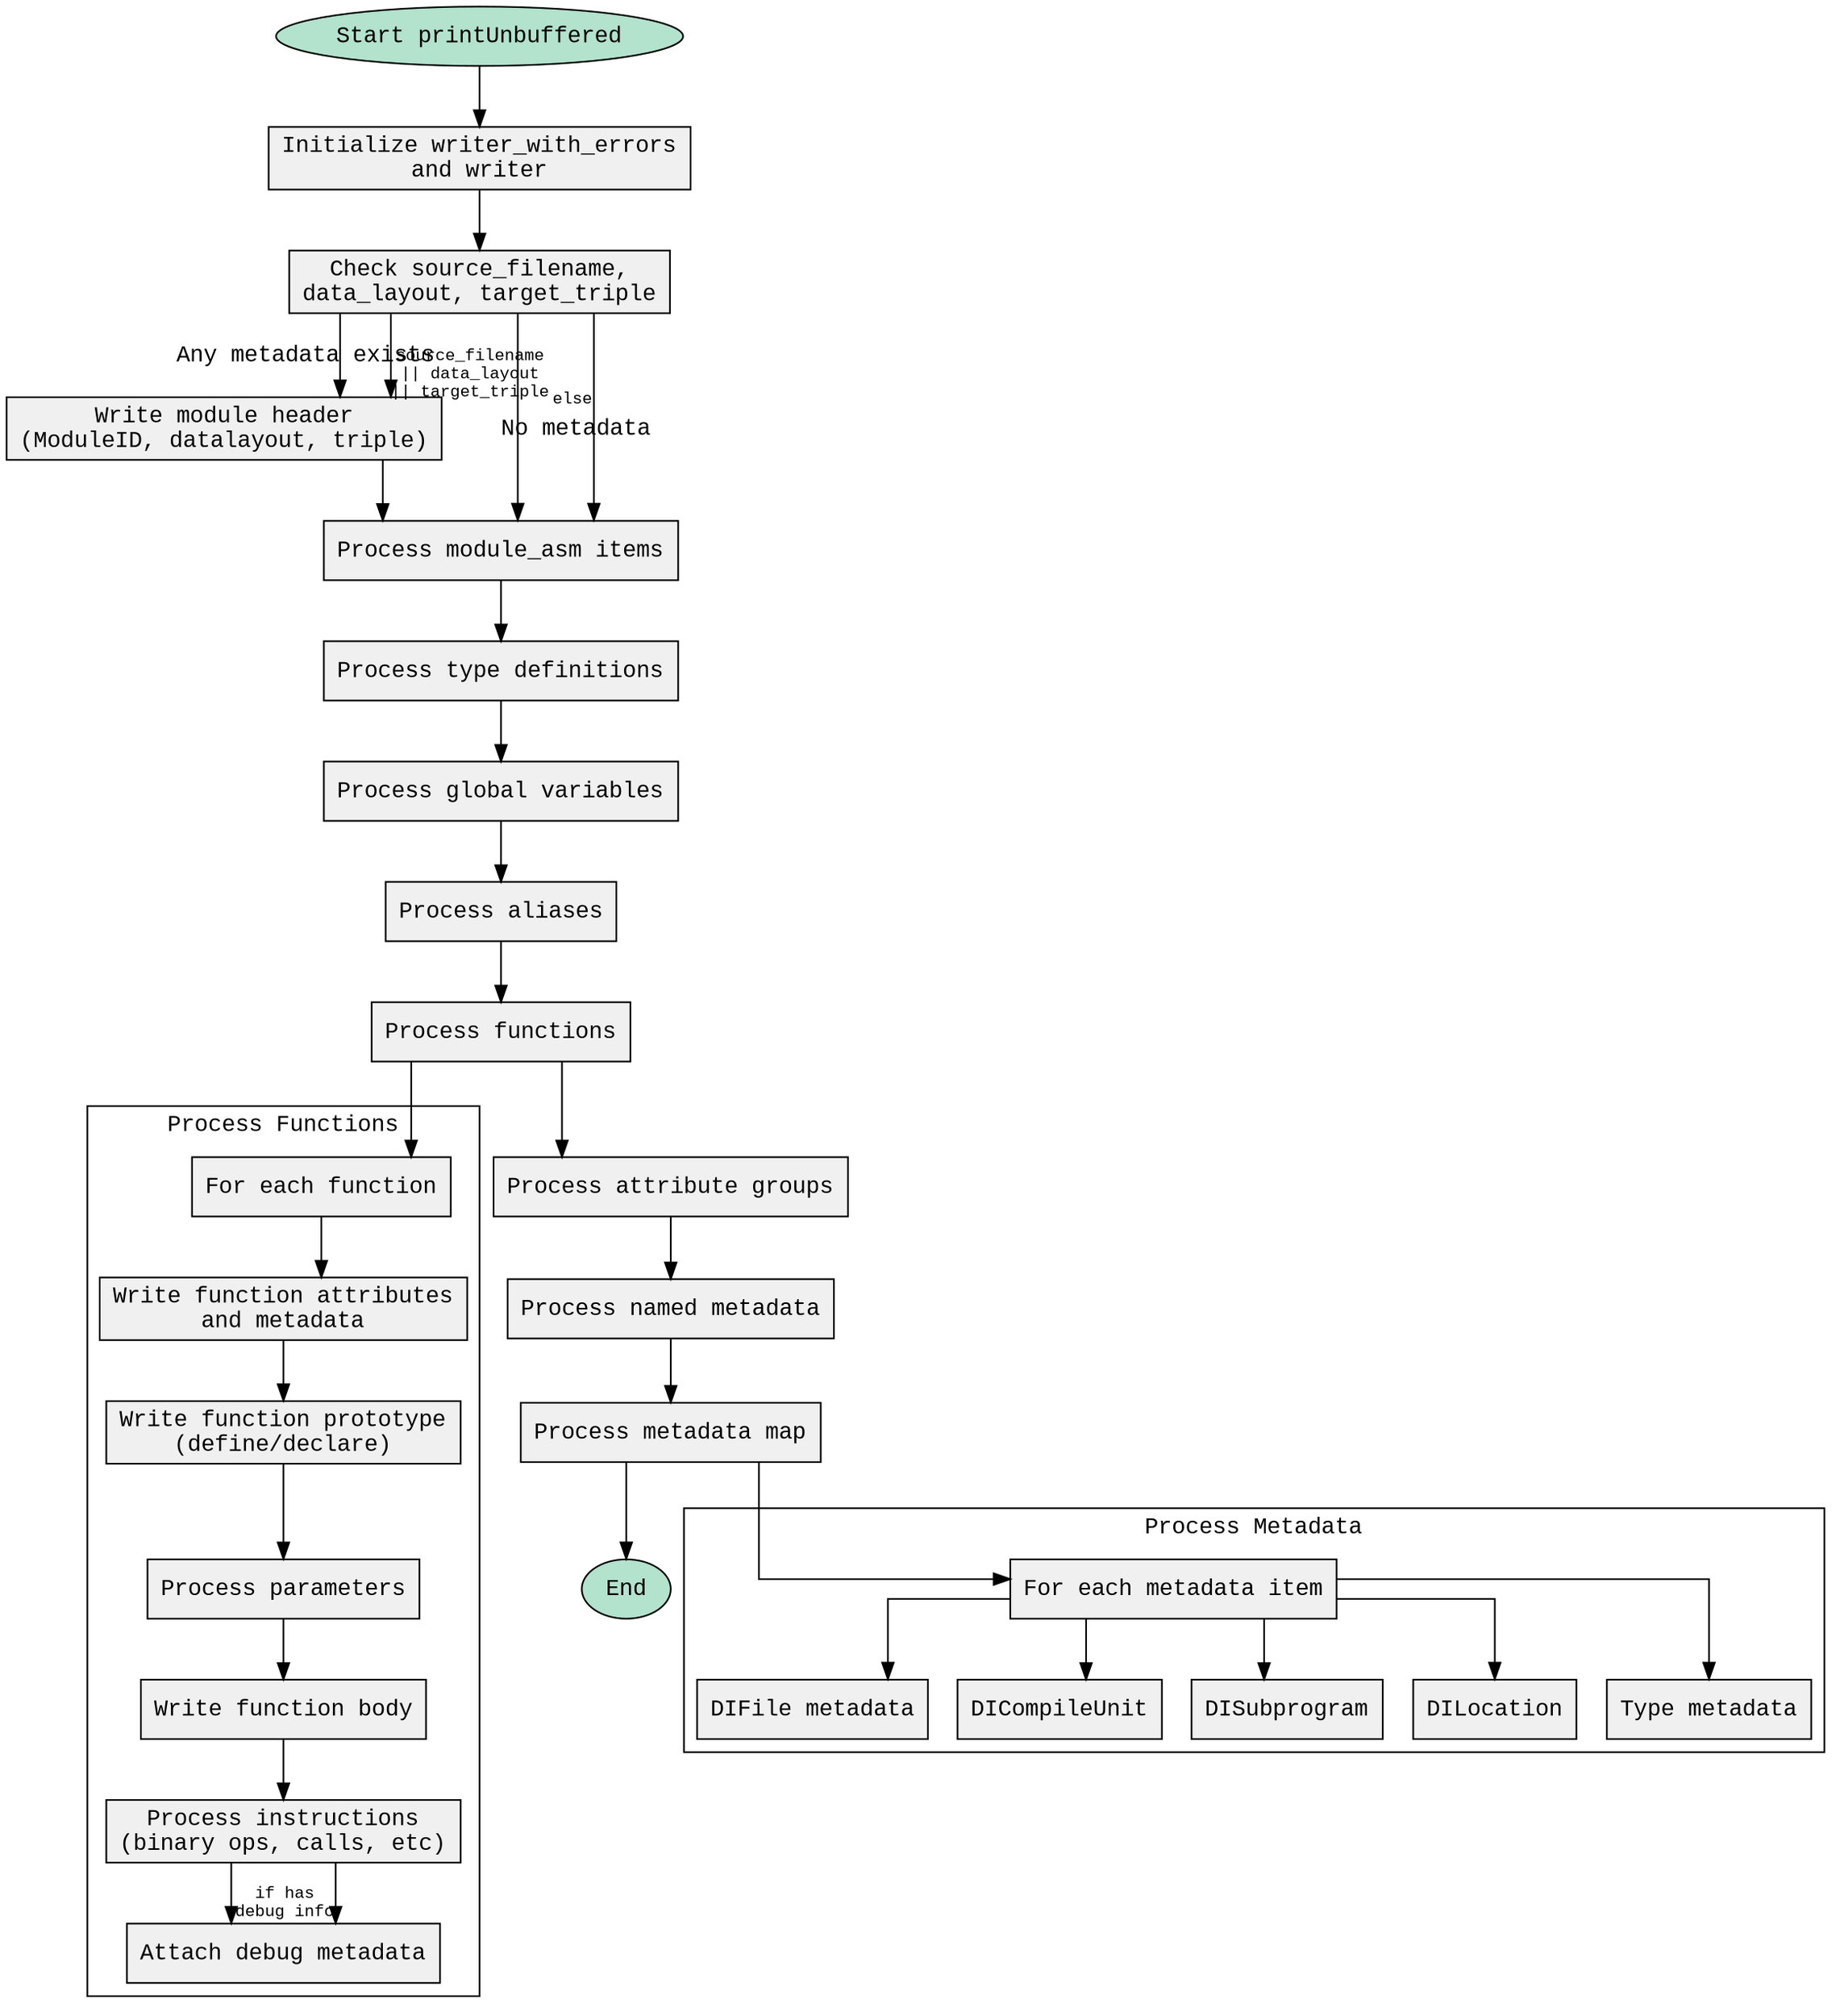 
digraph printUnbuffered_flowchart {
    graph [rankdir=TB, fontname="Courier New", splines=ortho];
    node [shape=rectangle, fontname="Courier New", style=filled, fillcolor="#f0f0f0"];
    edge [fontname="Courier New"];

    start [label="Start printUnbuffered", shape=ellipse, fillcolor="#b3e2cd"];
    init_writer [label="Initialize writer_with_errors\nand writer"];
    check_metadata [label="Check source_filename,\ndata_layout, target_triple"];
    write_header [label="Write module header\n(ModuleID, datalayout, triple)"];
    module_asm [label="Process module_asm items"];
    process_types [label="Process type definitions"];
    process_vars [label="Process global variables"];
    process_aliases [label="Process aliases"];
    process_funcs [label="Process functions"];
    attribute_groups [label="Process attribute groups"];
    metadata_named [label="Process named metadata"];
    metadata_map [label="Process metadata map"];
    end [label="End", shape=ellipse, fillcolor="#b3e2cd"];

    // 主要流程顺序
    start -> init_writer -> check_metadata;
    check_metadata -> write_header [label="Any metadata exists"];
    check_metadata -> module_asm [label="No metadata"];

    write_header -> module_asm;
    module_asm -> process_types;
    process_types -> process_vars;
    process_vars -> process_aliases;
    process_aliases -> process_funcs;
    process_funcs -> attribute_groups;
    attribute_groups -> metadata_named;
    metadata_named -> metadata_map -> end;

    // 函数处理子流程
    subgraph cluster_functions {
        label="Process Functions";
        func_start [label="For each function"];
        func_metadata [label="Write function attributes\nand metadata"];
        write_prototype [label="Write function prototype\n(define/declare)"];
        process_params [label="Process parameters"];
        write_body [label="Write function body"];
        process_instructions [label="Process instructions\n(binary ops, calls, etc)"];
        write_metadata [label="Attach debug metadata"];

        func_start -> func_metadata -> write_prototype -> process_params;
        process_params -> write_body -> process_instructions -> write_metadata;
    }

    process_funcs -> func_start [lhead=cluster_functions];

    // 元数据处理子流程
    subgraph cluster_metadata {
        label="Process Metadata";
        md_start [label="For each metadata item"];
        md_file [label="DIFile metadata"];
        md_compile_unit [label="DICompileUnit"];
        md_subprogram [label="DISubprogram"];
        md_location [label="DILocation"];
        md_types [label="Type metadata"];

        md_start -> {md_file, md_compile_unit, md_subprogram, md_location, md_types};
    }

    metadata_map -> md_start [lhead=cluster_metadata];

    // 条件判断示例
    check_metadata -> write_header [xlabel="source_filename\n|| data_layout\n|| target_triple", fontsize=10];
    check_metadata -> module_asm [xlabel="else", fontsize=10];
    process_instructions -> write_metadata [xlabel="if has\ndebug info", fontsize=10];
}
